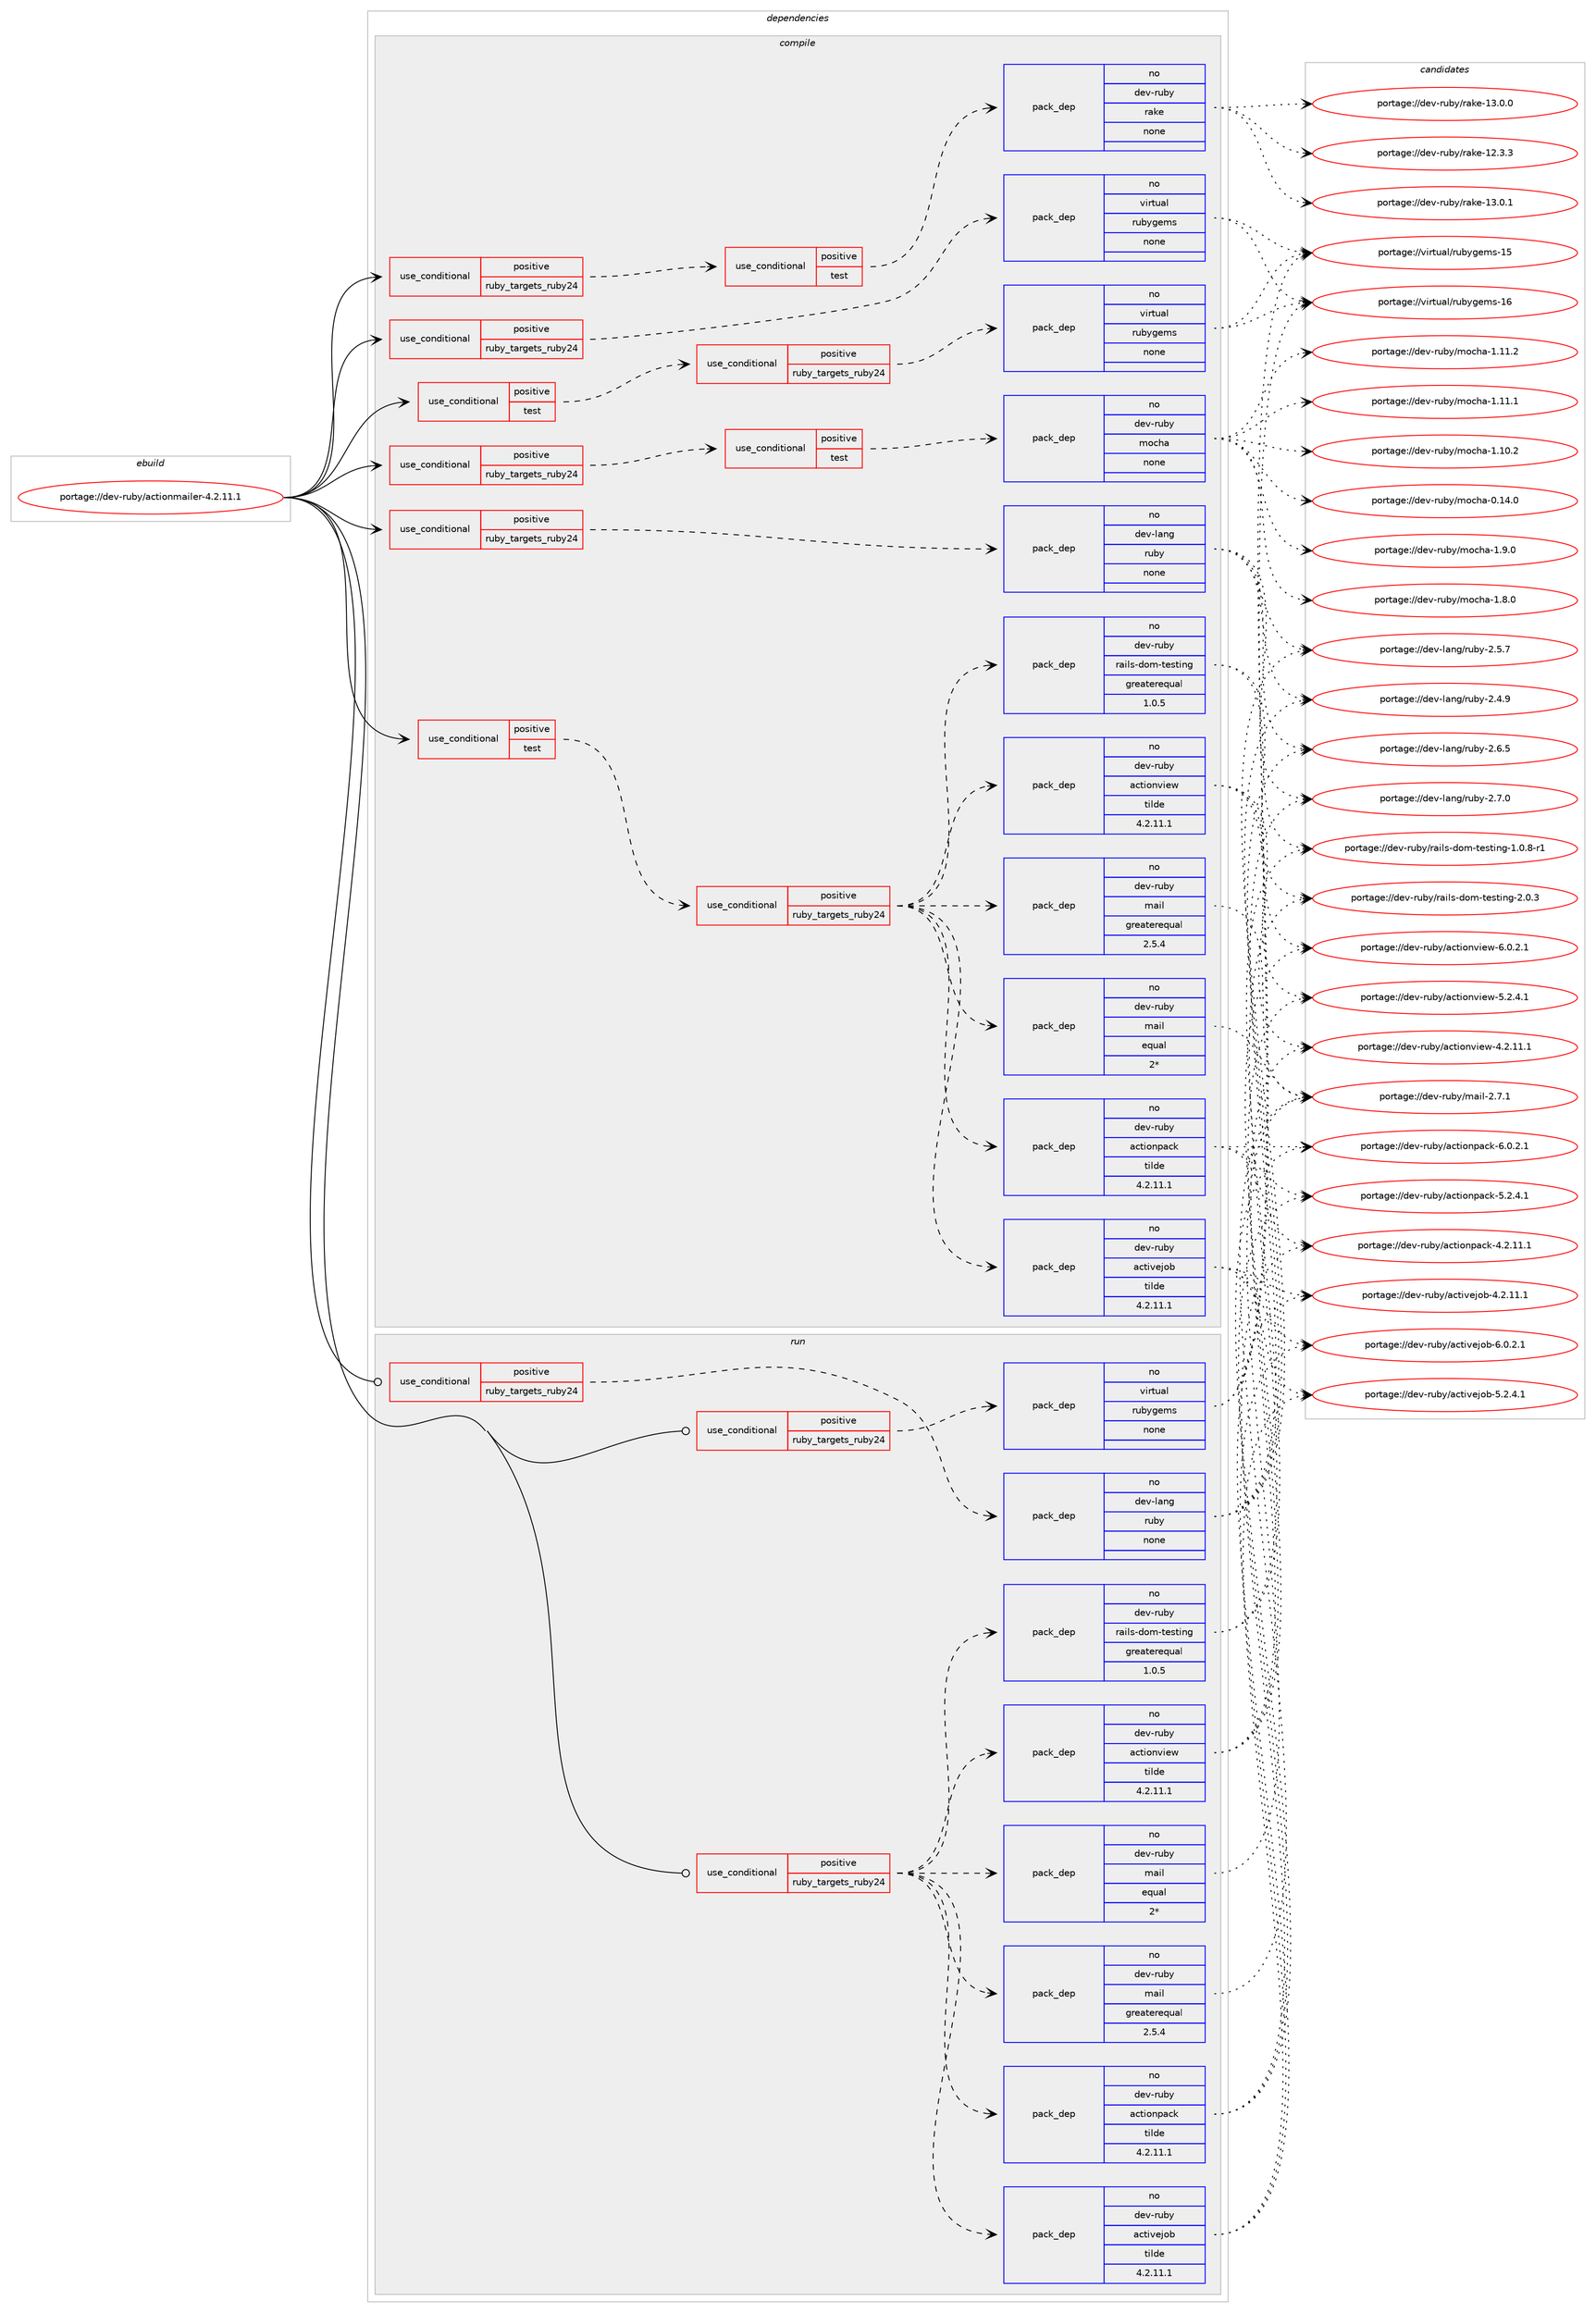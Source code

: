 digraph prolog {

# *************
# Graph options
# *************

newrank=true;
concentrate=true;
compound=true;
graph [rankdir=LR,fontname=Helvetica,fontsize=10,ranksep=1.5];#, ranksep=2.5, nodesep=0.2];
edge  [arrowhead=vee];
node  [fontname=Helvetica,fontsize=10];

# **********
# The ebuild
# **********

subgraph cluster_leftcol {
color=gray;
label=<<i>ebuild</i>>;
id [label="portage://dev-ruby/actionmailer-4.2.11.1", color=red, width=4, href="../dev-ruby/actionmailer-4.2.11.1.svg"];
}

# ****************
# The dependencies
# ****************

subgraph cluster_midcol {
color=gray;
label=<<i>dependencies</i>>;
subgraph cluster_compile {
fillcolor="#eeeeee";
style=filled;
label=<<i>compile</i>>;
subgraph cond94952 {
dependency371311 [label=<<TABLE BORDER="0" CELLBORDER="1" CELLSPACING="0" CELLPADDING="4"><TR><TD ROWSPAN="3" CELLPADDING="10">use_conditional</TD></TR><TR><TD>positive</TD></TR><TR><TD>ruby_targets_ruby24</TD></TR></TABLE>>, shape=none, color=red];
subgraph cond94953 {
dependency371312 [label=<<TABLE BORDER="0" CELLBORDER="1" CELLSPACING="0" CELLPADDING="4"><TR><TD ROWSPAN="3" CELLPADDING="10">use_conditional</TD></TR><TR><TD>positive</TD></TR><TR><TD>test</TD></TR></TABLE>>, shape=none, color=red];
subgraph pack271506 {
dependency371313 [label=<<TABLE BORDER="0" CELLBORDER="1" CELLSPACING="0" CELLPADDING="4" WIDTH="220"><TR><TD ROWSPAN="6" CELLPADDING="30">pack_dep</TD></TR><TR><TD WIDTH="110">no</TD></TR><TR><TD>dev-ruby</TD></TR><TR><TD>mocha</TD></TR><TR><TD>none</TD></TR><TR><TD></TD></TR></TABLE>>, shape=none, color=blue];
}
dependency371312:e -> dependency371313:w [weight=20,style="dashed",arrowhead="vee"];
}
dependency371311:e -> dependency371312:w [weight=20,style="dashed",arrowhead="vee"];
}
id:e -> dependency371311:w [weight=20,style="solid",arrowhead="vee"];
subgraph cond94954 {
dependency371314 [label=<<TABLE BORDER="0" CELLBORDER="1" CELLSPACING="0" CELLPADDING="4"><TR><TD ROWSPAN="3" CELLPADDING="10">use_conditional</TD></TR><TR><TD>positive</TD></TR><TR><TD>ruby_targets_ruby24</TD></TR></TABLE>>, shape=none, color=red];
subgraph cond94955 {
dependency371315 [label=<<TABLE BORDER="0" CELLBORDER="1" CELLSPACING="0" CELLPADDING="4"><TR><TD ROWSPAN="3" CELLPADDING="10">use_conditional</TD></TR><TR><TD>positive</TD></TR><TR><TD>test</TD></TR></TABLE>>, shape=none, color=red];
subgraph pack271507 {
dependency371316 [label=<<TABLE BORDER="0" CELLBORDER="1" CELLSPACING="0" CELLPADDING="4" WIDTH="220"><TR><TD ROWSPAN="6" CELLPADDING="30">pack_dep</TD></TR><TR><TD WIDTH="110">no</TD></TR><TR><TD>dev-ruby</TD></TR><TR><TD>rake</TD></TR><TR><TD>none</TD></TR><TR><TD></TD></TR></TABLE>>, shape=none, color=blue];
}
dependency371315:e -> dependency371316:w [weight=20,style="dashed",arrowhead="vee"];
}
dependency371314:e -> dependency371315:w [weight=20,style="dashed",arrowhead="vee"];
}
id:e -> dependency371314:w [weight=20,style="solid",arrowhead="vee"];
subgraph cond94956 {
dependency371317 [label=<<TABLE BORDER="0" CELLBORDER="1" CELLSPACING="0" CELLPADDING="4"><TR><TD ROWSPAN="3" CELLPADDING="10">use_conditional</TD></TR><TR><TD>positive</TD></TR><TR><TD>ruby_targets_ruby24</TD></TR></TABLE>>, shape=none, color=red];
subgraph pack271508 {
dependency371318 [label=<<TABLE BORDER="0" CELLBORDER="1" CELLSPACING="0" CELLPADDING="4" WIDTH="220"><TR><TD ROWSPAN="6" CELLPADDING="30">pack_dep</TD></TR><TR><TD WIDTH="110">no</TD></TR><TR><TD>dev-lang</TD></TR><TR><TD>ruby</TD></TR><TR><TD>none</TD></TR><TR><TD></TD></TR></TABLE>>, shape=none, color=blue];
}
dependency371317:e -> dependency371318:w [weight=20,style="dashed",arrowhead="vee"];
}
id:e -> dependency371317:w [weight=20,style="solid",arrowhead="vee"];
subgraph cond94957 {
dependency371319 [label=<<TABLE BORDER="0" CELLBORDER="1" CELLSPACING="0" CELLPADDING="4"><TR><TD ROWSPAN="3" CELLPADDING="10">use_conditional</TD></TR><TR><TD>positive</TD></TR><TR><TD>ruby_targets_ruby24</TD></TR></TABLE>>, shape=none, color=red];
subgraph pack271509 {
dependency371320 [label=<<TABLE BORDER="0" CELLBORDER="1" CELLSPACING="0" CELLPADDING="4" WIDTH="220"><TR><TD ROWSPAN="6" CELLPADDING="30">pack_dep</TD></TR><TR><TD WIDTH="110">no</TD></TR><TR><TD>virtual</TD></TR><TR><TD>rubygems</TD></TR><TR><TD>none</TD></TR><TR><TD></TD></TR></TABLE>>, shape=none, color=blue];
}
dependency371319:e -> dependency371320:w [weight=20,style="dashed",arrowhead="vee"];
}
id:e -> dependency371319:w [weight=20,style="solid",arrowhead="vee"];
subgraph cond94958 {
dependency371321 [label=<<TABLE BORDER="0" CELLBORDER="1" CELLSPACING="0" CELLPADDING="4"><TR><TD ROWSPAN="3" CELLPADDING="10">use_conditional</TD></TR><TR><TD>positive</TD></TR><TR><TD>test</TD></TR></TABLE>>, shape=none, color=red];
subgraph cond94959 {
dependency371322 [label=<<TABLE BORDER="0" CELLBORDER="1" CELLSPACING="0" CELLPADDING="4"><TR><TD ROWSPAN="3" CELLPADDING="10">use_conditional</TD></TR><TR><TD>positive</TD></TR><TR><TD>ruby_targets_ruby24</TD></TR></TABLE>>, shape=none, color=red];
subgraph pack271510 {
dependency371323 [label=<<TABLE BORDER="0" CELLBORDER="1" CELLSPACING="0" CELLPADDING="4" WIDTH="220"><TR><TD ROWSPAN="6" CELLPADDING="30">pack_dep</TD></TR><TR><TD WIDTH="110">no</TD></TR><TR><TD>dev-ruby</TD></TR><TR><TD>actionpack</TD></TR><TR><TD>tilde</TD></TR><TR><TD>4.2.11.1</TD></TR></TABLE>>, shape=none, color=blue];
}
dependency371322:e -> dependency371323:w [weight=20,style="dashed",arrowhead="vee"];
subgraph pack271511 {
dependency371324 [label=<<TABLE BORDER="0" CELLBORDER="1" CELLSPACING="0" CELLPADDING="4" WIDTH="220"><TR><TD ROWSPAN="6" CELLPADDING="30">pack_dep</TD></TR><TR><TD WIDTH="110">no</TD></TR><TR><TD>dev-ruby</TD></TR><TR><TD>actionview</TD></TR><TR><TD>tilde</TD></TR><TR><TD>4.2.11.1</TD></TR></TABLE>>, shape=none, color=blue];
}
dependency371322:e -> dependency371324:w [weight=20,style="dashed",arrowhead="vee"];
subgraph pack271512 {
dependency371325 [label=<<TABLE BORDER="0" CELLBORDER="1" CELLSPACING="0" CELLPADDING="4" WIDTH="220"><TR><TD ROWSPAN="6" CELLPADDING="30">pack_dep</TD></TR><TR><TD WIDTH="110">no</TD></TR><TR><TD>dev-ruby</TD></TR><TR><TD>activejob</TD></TR><TR><TD>tilde</TD></TR><TR><TD>4.2.11.1</TD></TR></TABLE>>, shape=none, color=blue];
}
dependency371322:e -> dependency371325:w [weight=20,style="dashed",arrowhead="vee"];
subgraph pack271513 {
dependency371326 [label=<<TABLE BORDER="0" CELLBORDER="1" CELLSPACING="0" CELLPADDING="4" WIDTH="220"><TR><TD ROWSPAN="6" CELLPADDING="30">pack_dep</TD></TR><TR><TD WIDTH="110">no</TD></TR><TR><TD>dev-ruby</TD></TR><TR><TD>mail</TD></TR><TR><TD>greaterequal</TD></TR><TR><TD>2.5.4</TD></TR></TABLE>>, shape=none, color=blue];
}
dependency371322:e -> dependency371326:w [weight=20,style="dashed",arrowhead="vee"];
subgraph pack271514 {
dependency371327 [label=<<TABLE BORDER="0" CELLBORDER="1" CELLSPACING="0" CELLPADDING="4" WIDTH="220"><TR><TD ROWSPAN="6" CELLPADDING="30">pack_dep</TD></TR><TR><TD WIDTH="110">no</TD></TR><TR><TD>dev-ruby</TD></TR><TR><TD>mail</TD></TR><TR><TD>equal</TD></TR><TR><TD>2*</TD></TR></TABLE>>, shape=none, color=blue];
}
dependency371322:e -> dependency371327:w [weight=20,style="dashed",arrowhead="vee"];
subgraph pack271515 {
dependency371328 [label=<<TABLE BORDER="0" CELLBORDER="1" CELLSPACING="0" CELLPADDING="4" WIDTH="220"><TR><TD ROWSPAN="6" CELLPADDING="30">pack_dep</TD></TR><TR><TD WIDTH="110">no</TD></TR><TR><TD>dev-ruby</TD></TR><TR><TD>rails-dom-testing</TD></TR><TR><TD>greaterequal</TD></TR><TR><TD>1.0.5</TD></TR></TABLE>>, shape=none, color=blue];
}
dependency371322:e -> dependency371328:w [weight=20,style="dashed",arrowhead="vee"];
}
dependency371321:e -> dependency371322:w [weight=20,style="dashed",arrowhead="vee"];
}
id:e -> dependency371321:w [weight=20,style="solid",arrowhead="vee"];
subgraph cond94960 {
dependency371329 [label=<<TABLE BORDER="0" CELLBORDER="1" CELLSPACING="0" CELLPADDING="4"><TR><TD ROWSPAN="3" CELLPADDING="10">use_conditional</TD></TR><TR><TD>positive</TD></TR><TR><TD>test</TD></TR></TABLE>>, shape=none, color=red];
subgraph cond94961 {
dependency371330 [label=<<TABLE BORDER="0" CELLBORDER="1" CELLSPACING="0" CELLPADDING="4"><TR><TD ROWSPAN="3" CELLPADDING="10">use_conditional</TD></TR><TR><TD>positive</TD></TR><TR><TD>ruby_targets_ruby24</TD></TR></TABLE>>, shape=none, color=red];
subgraph pack271516 {
dependency371331 [label=<<TABLE BORDER="0" CELLBORDER="1" CELLSPACING="0" CELLPADDING="4" WIDTH="220"><TR><TD ROWSPAN="6" CELLPADDING="30">pack_dep</TD></TR><TR><TD WIDTH="110">no</TD></TR><TR><TD>virtual</TD></TR><TR><TD>rubygems</TD></TR><TR><TD>none</TD></TR><TR><TD></TD></TR></TABLE>>, shape=none, color=blue];
}
dependency371330:e -> dependency371331:w [weight=20,style="dashed",arrowhead="vee"];
}
dependency371329:e -> dependency371330:w [weight=20,style="dashed",arrowhead="vee"];
}
id:e -> dependency371329:w [weight=20,style="solid",arrowhead="vee"];
}
subgraph cluster_compileandrun {
fillcolor="#eeeeee";
style=filled;
label=<<i>compile and run</i>>;
}
subgraph cluster_run {
fillcolor="#eeeeee";
style=filled;
label=<<i>run</i>>;
subgraph cond94962 {
dependency371332 [label=<<TABLE BORDER="0" CELLBORDER="1" CELLSPACING="0" CELLPADDING="4"><TR><TD ROWSPAN="3" CELLPADDING="10">use_conditional</TD></TR><TR><TD>positive</TD></TR><TR><TD>ruby_targets_ruby24</TD></TR></TABLE>>, shape=none, color=red];
subgraph pack271517 {
dependency371333 [label=<<TABLE BORDER="0" CELLBORDER="1" CELLSPACING="0" CELLPADDING="4" WIDTH="220"><TR><TD ROWSPAN="6" CELLPADDING="30">pack_dep</TD></TR><TR><TD WIDTH="110">no</TD></TR><TR><TD>dev-lang</TD></TR><TR><TD>ruby</TD></TR><TR><TD>none</TD></TR><TR><TD></TD></TR></TABLE>>, shape=none, color=blue];
}
dependency371332:e -> dependency371333:w [weight=20,style="dashed",arrowhead="vee"];
}
id:e -> dependency371332:w [weight=20,style="solid",arrowhead="odot"];
subgraph cond94963 {
dependency371334 [label=<<TABLE BORDER="0" CELLBORDER="1" CELLSPACING="0" CELLPADDING="4"><TR><TD ROWSPAN="3" CELLPADDING="10">use_conditional</TD></TR><TR><TD>positive</TD></TR><TR><TD>ruby_targets_ruby24</TD></TR></TABLE>>, shape=none, color=red];
subgraph pack271518 {
dependency371335 [label=<<TABLE BORDER="0" CELLBORDER="1" CELLSPACING="0" CELLPADDING="4" WIDTH="220"><TR><TD ROWSPAN="6" CELLPADDING="30">pack_dep</TD></TR><TR><TD WIDTH="110">no</TD></TR><TR><TD>dev-ruby</TD></TR><TR><TD>actionpack</TD></TR><TR><TD>tilde</TD></TR><TR><TD>4.2.11.1</TD></TR></TABLE>>, shape=none, color=blue];
}
dependency371334:e -> dependency371335:w [weight=20,style="dashed",arrowhead="vee"];
subgraph pack271519 {
dependency371336 [label=<<TABLE BORDER="0" CELLBORDER="1" CELLSPACING="0" CELLPADDING="4" WIDTH="220"><TR><TD ROWSPAN="6" CELLPADDING="30">pack_dep</TD></TR><TR><TD WIDTH="110">no</TD></TR><TR><TD>dev-ruby</TD></TR><TR><TD>actionview</TD></TR><TR><TD>tilde</TD></TR><TR><TD>4.2.11.1</TD></TR></TABLE>>, shape=none, color=blue];
}
dependency371334:e -> dependency371336:w [weight=20,style="dashed",arrowhead="vee"];
subgraph pack271520 {
dependency371337 [label=<<TABLE BORDER="0" CELLBORDER="1" CELLSPACING="0" CELLPADDING="4" WIDTH="220"><TR><TD ROWSPAN="6" CELLPADDING="30">pack_dep</TD></TR><TR><TD WIDTH="110">no</TD></TR><TR><TD>dev-ruby</TD></TR><TR><TD>activejob</TD></TR><TR><TD>tilde</TD></TR><TR><TD>4.2.11.1</TD></TR></TABLE>>, shape=none, color=blue];
}
dependency371334:e -> dependency371337:w [weight=20,style="dashed",arrowhead="vee"];
subgraph pack271521 {
dependency371338 [label=<<TABLE BORDER="0" CELLBORDER="1" CELLSPACING="0" CELLPADDING="4" WIDTH="220"><TR><TD ROWSPAN="6" CELLPADDING="30">pack_dep</TD></TR><TR><TD WIDTH="110">no</TD></TR><TR><TD>dev-ruby</TD></TR><TR><TD>mail</TD></TR><TR><TD>greaterequal</TD></TR><TR><TD>2.5.4</TD></TR></TABLE>>, shape=none, color=blue];
}
dependency371334:e -> dependency371338:w [weight=20,style="dashed",arrowhead="vee"];
subgraph pack271522 {
dependency371339 [label=<<TABLE BORDER="0" CELLBORDER="1" CELLSPACING="0" CELLPADDING="4" WIDTH="220"><TR><TD ROWSPAN="6" CELLPADDING="30">pack_dep</TD></TR><TR><TD WIDTH="110">no</TD></TR><TR><TD>dev-ruby</TD></TR><TR><TD>mail</TD></TR><TR><TD>equal</TD></TR><TR><TD>2*</TD></TR></TABLE>>, shape=none, color=blue];
}
dependency371334:e -> dependency371339:w [weight=20,style="dashed",arrowhead="vee"];
subgraph pack271523 {
dependency371340 [label=<<TABLE BORDER="0" CELLBORDER="1" CELLSPACING="0" CELLPADDING="4" WIDTH="220"><TR><TD ROWSPAN="6" CELLPADDING="30">pack_dep</TD></TR><TR><TD WIDTH="110">no</TD></TR><TR><TD>dev-ruby</TD></TR><TR><TD>rails-dom-testing</TD></TR><TR><TD>greaterequal</TD></TR><TR><TD>1.0.5</TD></TR></TABLE>>, shape=none, color=blue];
}
dependency371334:e -> dependency371340:w [weight=20,style="dashed",arrowhead="vee"];
}
id:e -> dependency371334:w [weight=20,style="solid",arrowhead="odot"];
subgraph cond94964 {
dependency371341 [label=<<TABLE BORDER="0" CELLBORDER="1" CELLSPACING="0" CELLPADDING="4"><TR><TD ROWSPAN="3" CELLPADDING="10">use_conditional</TD></TR><TR><TD>positive</TD></TR><TR><TD>ruby_targets_ruby24</TD></TR></TABLE>>, shape=none, color=red];
subgraph pack271524 {
dependency371342 [label=<<TABLE BORDER="0" CELLBORDER="1" CELLSPACING="0" CELLPADDING="4" WIDTH="220"><TR><TD ROWSPAN="6" CELLPADDING="30">pack_dep</TD></TR><TR><TD WIDTH="110">no</TD></TR><TR><TD>virtual</TD></TR><TR><TD>rubygems</TD></TR><TR><TD>none</TD></TR><TR><TD></TD></TR></TABLE>>, shape=none, color=blue];
}
dependency371341:e -> dependency371342:w [weight=20,style="dashed",arrowhead="vee"];
}
id:e -> dependency371341:w [weight=20,style="solid",arrowhead="odot"];
}
}

# **************
# The candidates
# **************

subgraph cluster_choices {
rank=same;
color=gray;
label=<<i>candidates</i>>;

subgraph choice271506 {
color=black;
nodesep=1;
choice1001011184511411798121471091119910497454946574648 [label="portage://dev-ruby/mocha-1.9.0", color=red, width=4,href="../dev-ruby/mocha-1.9.0.svg"];
choice1001011184511411798121471091119910497454946564648 [label="portage://dev-ruby/mocha-1.8.0", color=red, width=4,href="../dev-ruby/mocha-1.8.0.svg"];
choice100101118451141179812147109111991049745494649494650 [label="portage://dev-ruby/mocha-1.11.2", color=red, width=4,href="../dev-ruby/mocha-1.11.2.svg"];
choice100101118451141179812147109111991049745494649494649 [label="portage://dev-ruby/mocha-1.11.1", color=red, width=4,href="../dev-ruby/mocha-1.11.1.svg"];
choice100101118451141179812147109111991049745494649484650 [label="portage://dev-ruby/mocha-1.10.2", color=red, width=4,href="../dev-ruby/mocha-1.10.2.svg"];
choice100101118451141179812147109111991049745484649524648 [label="portage://dev-ruby/mocha-0.14.0", color=red, width=4,href="../dev-ruby/mocha-0.14.0.svg"];
dependency371313:e -> choice1001011184511411798121471091119910497454946574648:w [style=dotted,weight="100"];
dependency371313:e -> choice1001011184511411798121471091119910497454946564648:w [style=dotted,weight="100"];
dependency371313:e -> choice100101118451141179812147109111991049745494649494650:w [style=dotted,weight="100"];
dependency371313:e -> choice100101118451141179812147109111991049745494649494649:w [style=dotted,weight="100"];
dependency371313:e -> choice100101118451141179812147109111991049745494649484650:w [style=dotted,weight="100"];
dependency371313:e -> choice100101118451141179812147109111991049745484649524648:w [style=dotted,weight="100"];
}
subgraph choice271507 {
color=black;
nodesep=1;
choice1001011184511411798121471149710710145495146484649 [label="portage://dev-ruby/rake-13.0.1", color=red, width=4,href="../dev-ruby/rake-13.0.1.svg"];
choice1001011184511411798121471149710710145495146484648 [label="portage://dev-ruby/rake-13.0.0", color=red, width=4,href="../dev-ruby/rake-13.0.0.svg"];
choice1001011184511411798121471149710710145495046514651 [label="portage://dev-ruby/rake-12.3.3", color=red, width=4,href="../dev-ruby/rake-12.3.3.svg"];
dependency371316:e -> choice1001011184511411798121471149710710145495146484649:w [style=dotted,weight="100"];
dependency371316:e -> choice1001011184511411798121471149710710145495146484648:w [style=dotted,weight="100"];
dependency371316:e -> choice1001011184511411798121471149710710145495046514651:w [style=dotted,weight="100"];
}
subgraph choice271508 {
color=black;
nodesep=1;
choice10010111845108971101034711411798121455046554648 [label="portage://dev-lang/ruby-2.7.0", color=red, width=4,href="../dev-lang/ruby-2.7.0.svg"];
choice10010111845108971101034711411798121455046544653 [label="portage://dev-lang/ruby-2.6.5", color=red, width=4,href="../dev-lang/ruby-2.6.5.svg"];
choice10010111845108971101034711411798121455046534655 [label="portage://dev-lang/ruby-2.5.7", color=red, width=4,href="../dev-lang/ruby-2.5.7.svg"];
choice10010111845108971101034711411798121455046524657 [label="portage://dev-lang/ruby-2.4.9", color=red, width=4,href="../dev-lang/ruby-2.4.9.svg"];
dependency371318:e -> choice10010111845108971101034711411798121455046554648:w [style=dotted,weight="100"];
dependency371318:e -> choice10010111845108971101034711411798121455046544653:w [style=dotted,weight="100"];
dependency371318:e -> choice10010111845108971101034711411798121455046534655:w [style=dotted,weight="100"];
dependency371318:e -> choice10010111845108971101034711411798121455046524657:w [style=dotted,weight="100"];
}
subgraph choice271509 {
color=black;
nodesep=1;
choice118105114116117971084711411798121103101109115454954 [label="portage://virtual/rubygems-16", color=red, width=4,href="../virtual/rubygems-16.svg"];
choice118105114116117971084711411798121103101109115454953 [label="portage://virtual/rubygems-15", color=red, width=4,href="../virtual/rubygems-15.svg"];
dependency371320:e -> choice118105114116117971084711411798121103101109115454954:w [style=dotted,weight="100"];
dependency371320:e -> choice118105114116117971084711411798121103101109115454953:w [style=dotted,weight="100"];
}
subgraph choice271510 {
color=black;
nodesep=1;
choice100101118451141179812147979911610511111011297991074554464846504649 [label="portage://dev-ruby/actionpack-6.0.2.1", color=red, width=4,href="../dev-ruby/actionpack-6.0.2.1.svg"];
choice100101118451141179812147979911610511111011297991074553465046524649 [label="portage://dev-ruby/actionpack-5.2.4.1", color=red, width=4,href="../dev-ruby/actionpack-5.2.4.1.svg"];
choice10010111845114117981214797991161051111101129799107455246504649494649 [label="portage://dev-ruby/actionpack-4.2.11.1", color=red, width=4,href="../dev-ruby/actionpack-4.2.11.1.svg"];
dependency371323:e -> choice100101118451141179812147979911610511111011297991074554464846504649:w [style=dotted,weight="100"];
dependency371323:e -> choice100101118451141179812147979911610511111011297991074553465046524649:w [style=dotted,weight="100"];
dependency371323:e -> choice10010111845114117981214797991161051111101129799107455246504649494649:w [style=dotted,weight="100"];
}
subgraph choice271511 {
color=black;
nodesep=1;
choice10010111845114117981214797991161051111101181051011194554464846504649 [label="portage://dev-ruby/actionview-6.0.2.1", color=red, width=4,href="../dev-ruby/actionview-6.0.2.1.svg"];
choice10010111845114117981214797991161051111101181051011194553465046524649 [label="portage://dev-ruby/actionview-5.2.4.1", color=red, width=4,href="../dev-ruby/actionview-5.2.4.1.svg"];
choice1001011184511411798121479799116105111110118105101119455246504649494649 [label="portage://dev-ruby/actionview-4.2.11.1", color=red, width=4,href="../dev-ruby/actionview-4.2.11.1.svg"];
dependency371324:e -> choice10010111845114117981214797991161051111101181051011194554464846504649:w [style=dotted,weight="100"];
dependency371324:e -> choice10010111845114117981214797991161051111101181051011194553465046524649:w [style=dotted,weight="100"];
dependency371324:e -> choice1001011184511411798121479799116105111110118105101119455246504649494649:w [style=dotted,weight="100"];
}
subgraph choice271512 {
color=black;
nodesep=1;
choice1001011184511411798121479799116105118101106111984554464846504649 [label="portage://dev-ruby/activejob-6.0.2.1", color=red, width=4,href="../dev-ruby/activejob-6.0.2.1.svg"];
choice1001011184511411798121479799116105118101106111984553465046524649 [label="portage://dev-ruby/activejob-5.2.4.1", color=red, width=4,href="../dev-ruby/activejob-5.2.4.1.svg"];
choice100101118451141179812147979911610511810110611198455246504649494649 [label="portage://dev-ruby/activejob-4.2.11.1", color=red, width=4,href="../dev-ruby/activejob-4.2.11.1.svg"];
dependency371325:e -> choice1001011184511411798121479799116105118101106111984554464846504649:w [style=dotted,weight="100"];
dependency371325:e -> choice1001011184511411798121479799116105118101106111984553465046524649:w [style=dotted,weight="100"];
dependency371325:e -> choice100101118451141179812147979911610511810110611198455246504649494649:w [style=dotted,weight="100"];
}
subgraph choice271513 {
color=black;
nodesep=1;
choice10010111845114117981214710997105108455046554649 [label="portage://dev-ruby/mail-2.7.1", color=red, width=4,href="../dev-ruby/mail-2.7.1.svg"];
dependency371326:e -> choice10010111845114117981214710997105108455046554649:w [style=dotted,weight="100"];
}
subgraph choice271514 {
color=black;
nodesep=1;
choice10010111845114117981214710997105108455046554649 [label="portage://dev-ruby/mail-2.7.1", color=red, width=4,href="../dev-ruby/mail-2.7.1.svg"];
dependency371327:e -> choice10010111845114117981214710997105108455046554649:w [style=dotted,weight="100"];
}
subgraph choice271515 {
color=black;
nodesep=1;
choice100101118451141179812147114971051081154510011110945116101115116105110103455046484651 [label="portage://dev-ruby/rails-dom-testing-2.0.3", color=red, width=4,href="../dev-ruby/rails-dom-testing-2.0.3.svg"];
choice1001011184511411798121471149710510811545100111109451161011151161051101034549464846564511449 [label="portage://dev-ruby/rails-dom-testing-1.0.8-r1", color=red, width=4,href="../dev-ruby/rails-dom-testing-1.0.8-r1.svg"];
dependency371328:e -> choice100101118451141179812147114971051081154510011110945116101115116105110103455046484651:w [style=dotted,weight="100"];
dependency371328:e -> choice1001011184511411798121471149710510811545100111109451161011151161051101034549464846564511449:w [style=dotted,weight="100"];
}
subgraph choice271516 {
color=black;
nodesep=1;
choice118105114116117971084711411798121103101109115454954 [label="portage://virtual/rubygems-16", color=red, width=4,href="../virtual/rubygems-16.svg"];
choice118105114116117971084711411798121103101109115454953 [label="portage://virtual/rubygems-15", color=red, width=4,href="../virtual/rubygems-15.svg"];
dependency371331:e -> choice118105114116117971084711411798121103101109115454954:w [style=dotted,weight="100"];
dependency371331:e -> choice118105114116117971084711411798121103101109115454953:w [style=dotted,weight="100"];
}
subgraph choice271517 {
color=black;
nodesep=1;
choice10010111845108971101034711411798121455046554648 [label="portage://dev-lang/ruby-2.7.0", color=red, width=4,href="../dev-lang/ruby-2.7.0.svg"];
choice10010111845108971101034711411798121455046544653 [label="portage://dev-lang/ruby-2.6.5", color=red, width=4,href="../dev-lang/ruby-2.6.5.svg"];
choice10010111845108971101034711411798121455046534655 [label="portage://dev-lang/ruby-2.5.7", color=red, width=4,href="../dev-lang/ruby-2.5.7.svg"];
choice10010111845108971101034711411798121455046524657 [label="portage://dev-lang/ruby-2.4.9", color=red, width=4,href="../dev-lang/ruby-2.4.9.svg"];
dependency371333:e -> choice10010111845108971101034711411798121455046554648:w [style=dotted,weight="100"];
dependency371333:e -> choice10010111845108971101034711411798121455046544653:w [style=dotted,weight="100"];
dependency371333:e -> choice10010111845108971101034711411798121455046534655:w [style=dotted,weight="100"];
dependency371333:e -> choice10010111845108971101034711411798121455046524657:w [style=dotted,weight="100"];
}
subgraph choice271518 {
color=black;
nodesep=1;
choice100101118451141179812147979911610511111011297991074554464846504649 [label="portage://dev-ruby/actionpack-6.0.2.1", color=red, width=4,href="../dev-ruby/actionpack-6.0.2.1.svg"];
choice100101118451141179812147979911610511111011297991074553465046524649 [label="portage://dev-ruby/actionpack-5.2.4.1", color=red, width=4,href="../dev-ruby/actionpack-5.2.4.1.svg"];
choice10010111845114117981214797991161051111101129799107455246504649494649 [label="portage://dev-ruby/actionpack-4.2.11.1", color=red, width=4,href="../dev-ruby/actionpack-4.2.11.1.svg"];
dependency371335:e -> choice100101118451141179812147979911610511111011297991074554464846504649:w [style=dotted,weight="100"];
dependency371335:e -> choice100101118451141179812147979911610511111011297991074553465046524649:w [style=dotted,weight="100"];
dependency371335:e -> choice10010111845114117981214797991161051111101129799107455246504649494649:w [style=dotted,weight="100"];
}
subgraph choice271519 {
color=black;
nodesep=1;
choice10010111845114117981214797991161051111101181051011194554464846504649 [label="portage://dev-ruby/actionview-6.0.2.1", color=red, width=4,href="../dev-ruby/actionview-6.0.2.1.svg"];
choice10010111845114117981214797991161051111101181051011194553465046524649 [label="portage://dev-ruby/actionview-5.2.4.1", color=red, width=4,href="../dev-ruby/actionview-5.2.4.1.svg"];
choice1001011184511411798121479799116105111110118105101119455246504649494649 [label="portage://dev-ruby/actionview-4.2.11.1", color=red, width=4,href="../dev-ruby/actionview-4.2.11.1.svg"];
dependency371336:e -> choice10010111845114117981214797991161051111101181051011194554464846504649:w [style=dotted,weight="100"];
dependency371336:e -> choice10010111845114117981214797991161051111101181051011194553465046524649:w [style=dotted,weight="100"];
dependency371336:e -> choice1001011184511411798121479799116105111110118105101119455246504649494649:w [style=dotted,weight="100"];
}
subgraph choice271520 {
color=black;
nodesep=1;
choice1001011184511411798121479799116105118101106111984554464846504649 [label="portage://dev-ruby/activejob-6.0.2.1", color=red, width=4,href="../dev-ruby/activejob-6.0.2.1.svg"];
choice1001011184511411798121479799116105118101106111984553465046524649 [label="portage://dev-ruby/activejob-5.2.4.1", color=red, width=4,href="../dev-ruby/activejob-5.2.4.1.svg"];
choice100101118451141179812147979911610511810110611198455246504649494649 [label="portage://dev-ruby/activejob-4.2.11.1", color=red, width=4,href="../dev-ruby/activejob-4.2.11.1.svg"];
dependency371337:e -> choice1001011184511411798121479799116105118101106111984554464846504649:w [style=dotted,weight="100"];
dependency371337:e -> choice1001011184511411798121479799116105118101106111984553465046524649:w [style=dotted,weight="100"];
dependency371337:e -> choice100101118451141179812147979911610511810110611198455246504649494649:w [style=dotted,weight="100"];
}
subgraph choice271521 {
color=black;
nodesep=1;
choice10010111845114117981214710997105108455046554649 [label="portage://dev-ruby/mail-2.7.1", color=red, width=4,href="../dev-ruby/mail-2.7.1.svg"];
dependency371338:e -> choice10010111845114117981214710997105108455046554649:w [style=dotted,weight="100"];
}
subgraph choice271522 {
color=black;
nodesep=1;
choice10010111845114117981214710997105108455046554649 [label="portage://dev-ruby/mail-2.7.1", color=red, width=4,href="../dev-ruby/mail-2.7.1.svg"];
dependency371339:e -> choice10010111845114117981214710997105108455046554649:w [style=dotted,weight="100"];
}
subgraph choice271523 {
color=black;
nodesep=1;
choice100101118451141179812147114971051081154510011110945116101115116105110103455046484651 [label="portage://dev-ruby/rails-dom-testing-2.0.3", color=red, width=4,href="../dev-ruby/rails-dom-testing-2.0.3.svg"];
choice1001011184511411798121471149710510811545100111109451161011151161051101034549464846564511449 [label="portage://dev-ruby/rails-dom-testing-1.0.8-r1", color=red, width=4,href="../dev-ruby/rails-dom-testing-1.0.8-r1.svg"];
dependency371340:e -> choice100101118451141179812147114971051081154510011110945116101115116105110103455046484651:w [style=dotted,weight="100"];
dependency371340:e -> choice1001011184511411798121471149710510811545100111109451161011151161051101034549464846564511449:w [style=dotted,weight="100"];
}
subgraph choice271524 {
color=black;
nodesep=1;
choice118105114116117971084711411798121103101109115454954 [label="portage://virtual/rubygems-16", color=red, width=4,href="../virtual/rubygems-16.svg"];
choice118105114116117971084711411798121103101109115454953 [label="portage://virtual/rubygems-15", color=red, width=4,href="../virtual/rubygems-15.svg"];
dependency371342:e -> choice118105114116117971084711411798121103101109115454954:w [style=dotted,weight="100"];
dependency371342:e -> choice118105114116117971084711411798121103101109115454953:w [style=dotted,weight="100"];
}
}

}

